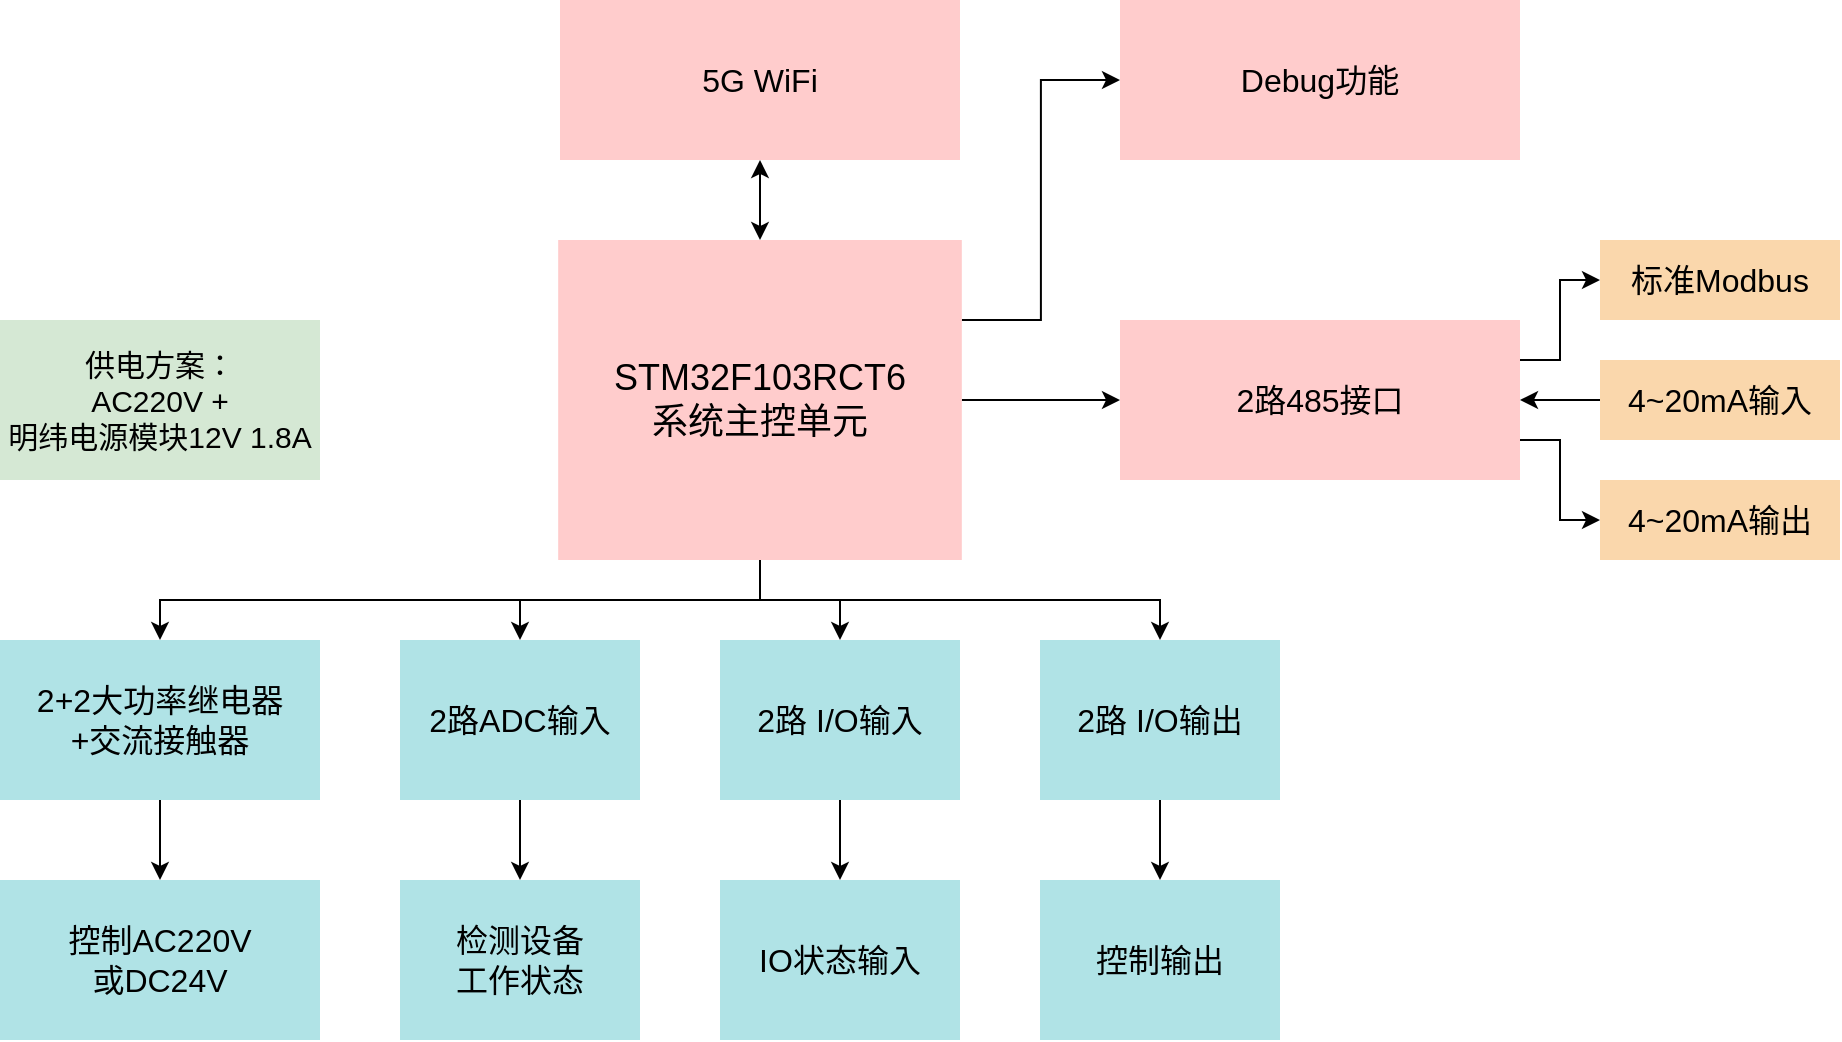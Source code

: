 <mxfile version="12.4.8" type="github">
  <diagram id="swLJGi5v2HPjv_KgUqqM" name="第 1 页">
    <mxGraphModel dx="491" dy="658" grid="1" gridSize="10" guides="1" tooltips="1" connect="1" arrows="1" fold="1" page="1" pageScale="1" pageWidth="1169" pageHeight="827" math="0" shadow="0">
      <root>
        <mxCell id="0"/>
        <mxCell id="1" parent="0"/>
        <mxCell id="p8CmxP3rmr4ddlv8Zw7t-11" value="" style="edgeStyle=orthogonalEdgeStyle;rounded=0;orthogonalLoop=1;jettySize=auto;html=1;fontSize=16;" edge="1" parent="1" source="vAtyXtitnbN9AJRjqvqJ-3" target="p8CmxP3rmr4ddlv8Zw7t-6">
          <mxGeometry relative="1" as="geometry"/>
        </mxCell>
        <mxCell id="p8CmxP3rmr4ddlv8Zw7t-15" style="edgeStyle=orthogonalEdgeStyle;rounded=0;orthogonalLoop=1;jettySize=auto;html=1;exitX=1;exitY=0.25;exitDx=0;exitDy=0;entryX=0;entryY=0.5;entryDx=0;entryDy=0;fontSize=16;" edge="1" parent="1" source="vAtyXtitnbN9AJRjqvqJ-3" target="p8CmxP3rmr4ddlv8Zw7t-10">
          <mxGeometry relative="1" as="geometry"/>
        </mxCell>
        <mxCell id="p8CmxP3rmr4ddlv8Zw7t-18" style="edgeStyle=orthogonalEdgeStyle;rounded=0;orthogonalLoop=1;jettySize=auto;html=1;exitX=0.5;exitY=1;exitDx=0;exitDy=0;fontSize=16;" edge="1" parent="1" source="vAtyXtitnbN9AJRjqvqJ-3" target="p8CmxP3rmr4ddlv8Zw7t-2">
          <mxGeometry relative="1" as="geometry"/>
        </mxCell>
        <mxCell id="p8CmxP3rmr4ddlv8Zw7t-19" style="edgeStyle=orthogonalEdgeStyle;rounded=0;orthogonalLoop=1;jettySize=auto;html=1;exitX=0.5;exitY=1;exitDx=0;exitDy=0;fontSize=16;" edge="1" parent="1" source="vAtyXtitnbN9AJRjqvqJ-3" target="p8CmxP3rmr4ddlv8Zw7t-3">
          <mxGeometry relative="1" as="geometry"/>
        </mxCell>
        <mxCell id="p8CmxP3rmr4ddlv8Zw7t-20" style="edgeStyle=orthogonalEdgeStyle;rounded=0;orthogonalLoop=1;jettySize=auto;html=1;exitX=0.5;exitY=1;exitDx=0;exitDy=0;entryX=0.5;entryY=0;entryDx=0;entryDy=0;fontSize=16;" edge="1" parent="1" source="vAtyXtitnbN9AJRjqvqJ-3" target="p8CmxP3rmr4ddlv8Zw7t-4">
          <mxGeometry relative="1" as="geometry"/>
        </mxCell>
        <mxCell id="p8CmxP3rmr4ddlv8Zw7t-21" style="edgeStyle=orthogonalEdgeStyle;rounded=0;orthogonalLoop=1;jettySize=auto;html=1;exitX=0.5;exitY=1;exitDx=0;exitDy=0;fontSize=16;" edge="1" parent="1" source="vAtyXtitnbN9AJRjqvqJ-3" target="p8CmxP3rmr4ddlv8Zw7t-5">
          <mxGeometry relative="1" as="geometry"/>
        </mxCell>
        <mxCell id="p8CmxP3rmr4ddlv8Zw7t-25" style="edgeStyle=orthogonalEdgeStyle;rounded=0;orthogonalLoop=1;jettySize=auto;html=1;exitX=0.5;exitY=0;exitDx=0;exitDy=0;entryX=0.5;entryY=1;entryDx=0;entryDy=0;fontSize=16;startArrow=classic;startFill=1;" edge="1" parent="1" source="vAtyXtitnbN9AJRjqvqJ-3" target="cJSxulE8HZwPKAKGqiw1-1">
          <mxGeometry relative="1" as="geometry"/>
        </mxCell>
        <mxCell id="vAtyXtitnbN9AJRjqvqJ-3" value="&lt;font style=&quot;font-size: 18px&quot;&gt;STM32F103RCT6&lt;br&gt;系统主控单元&lt;/font&gt;" style="rounded=0;whiteSpace=wrap;html=1;shadow=0;fillColor=#ffcccc;strokeColor=none;" parent="1" vertex="1">
          <mxGeometry x="1599.09" y="280" width="201.82" height="160" as="geometry"/>
        </mxCell>
        <mxCell id="cJSxulE8HZwPKAKGqiw1-1" value="5G WiFi" style="rounded=0;whiteSpace=wrap;html=1;shadow=0;fillColor=#ffcccc;strokeColor=none;fontSize=16;" parent="1" vertex="1">
          <mxGeometry x="1600.0" y="160" width="200" height="80" as="geometry"/>
        </mxCell>
        <mxCell id="p8CmxP3rmr4ddlv8Zw7t-1" value="供电方案：&lt;br style=&quot;font-size: 15px&quot;&gt;AC220V + &lt;br&gt;明纬电源模块12V 1.8A" style="rounded=0;whiteSpace=wrap;html=1;shadow=0;fillColor=#d5e8d4;strokeColor=none;fontSize=15;" vertex="1" parent="1">
          <mxGeometry x="1320" y="320" width="160" height="80" as="geometry"/>
        </mxCell>
        <mxCell id="p8CmxP3rmr4ddlv8Zw7t-28" style="edgeStyle=orthogonalEdgeStyle;rounded=0;orthogonalLoop=1;jettySize=auto;html=1;exitX=0.5;exitY=1;exitDx=0;exitDy=0;entryX=0.5;entryY=0;entryDx=0;entryDy=0;startArrow=none;startFill=0;endArrow=classic;endFill=1;fontSize=16;" edge="1" parent="1" source="p8CmxP3rmr4ddlv8Zw7t-2" target="p8CmxP3rmr4ddlv8Zw7t-27">
          <mxGeometry relative="1" as="geometry"/>
        </mxCell>
        <mxCell id="p8CmxP3rmr4ddlv8Zw7t-2" value="2+2大功率继电器&lt;br&gt;+交流接触器" style="rounded=0;whiteSpace=wrap;html=1;shadow=0;fillColor=#b0e3e6;strokeColor=none;fontSize=16;" vertex="1" parent="1">
          <mxGeometry x="1320" y="480" width="160" height="80" as="geometry"/>
        </mxCell>
        <mxCell id="p8CmxP3rmr4ddlv8Zw7t-31" style="edgeStyle=orthogonalEdgeStyle;rounded=0;orthogonalLoop=1;jettySize=auto;html=1;exitX=0.5;exitY=1;exitDx=0;exitDy=0;entryX=0.5;entryY=0;entryDx=0;entryDy=0;startArrow=none;startFill=0;endArrow=classic;endFill=1;fontSize=16;" edge="1" parent="1" source="p8CmxP3rmr4ddlv8Zw7t-3" target="p8CmxP3rmr4ddlv8Zw7t-30">
          <mxGeometry relative="1" as="geometry"/>
        </mxCell>
        <mxCell id="p8CmxP3rmr4ddlv8Zw7t-3" value="2路ADC输入" style="rounded=0;whiteSpace=wrap;html=1;shadow=0;fillColor=#b0e3e6;strokeColor=none;fontSize=16;" vertex="1" parent="1">
          <mxGeometry x="1520" y="480" width="120" height="80" as="geometry"/>
        </mxCell>
        <mxCell id="p8CmxP3rmr4ddlv8Zw7t-34" value="" style="edgeStyle=orthogonalEdgeStyle;rounded=0;orthogonalLoop=1;jettySize=auto;html=1;startArrow=none;startFill=0;endArrow=classic;endFill=1;fontSize=16;" edge="1" parent="1" source="p8CmxP3rmr4ddlv8Zw7t-4" target="p8CmxP3rmr4ddlv8Zw7t-32">
          <mxGeometry relative="1" as="geometry"/>
        </mxCell>
        <mxCell id="p8CmxP3rmr4ddlv8Zw7t-4" value="2路 I/O输入" style="rounded=0;whiteSpace=wrap;html=1;shadow=0;fillColor=#b0e3e6;strokeColor=none;fontSize=16;" vertex="1" parent="1">
          <mxGeometry x="1680" y="480" width="120" height="80" as="geometry"/>
        </mxCell>
        <mxCell id="p8CmxP3rmr4ddlv8Zw7t-35" value="" style="edgeStyle=orthogonalEdgeStyle;rounded=0;orthogonalLoop=1;jettySize=auto;html=1;startArrow=none;startFill=0;endArrow=classic;endFill=1;fontSize=16;" edge="1" parent="1" source="p8CmxP3rmr4ddlv8Zw7t-5" target="p8CmxP3rmr4ddlv8Zw7t-33">
          <mxGeometry relative="1" as="geometry"/>
        </mxCell>
        <mxCell id="p8CmxP3rmr4ddlv8Zw7t-5" value="2路 I/O输出" style="rounded=0;whiteSpace=wrap;html=1;shadow=0;fillColor=#b0e3e6;strokeColor=none;fontSize=16;" vertex="1" parent="1">
          <mxGeometry x="1840" y="480" width="120" height="80" as="geometry"/>
        </mxCell>
        <mxCell id="p8CmxP3rmr4ddlv8Zw7t-12" style="edgeStyle=orthogonalEdgeStyle;rounded=0;orthogonalLoop=1;jettySize=auto;html=1;exitX=1;exitY=0.25;exitDx=0;exitDy=0;entryX=0;entryY=0.5;entryDx=0;entryDy=0;fontSize=16;" edge="1" parent="1" source="p8CmxP3rmr4ddlv8Zw7t-6" target="p8CmxP3rmr4ddlv8Zw7t-8">
          <mxGeometry relative="1" as="geometry"/>
        </mxCell>
        <mxCell id="p8CmxP3rmr4ddlv8Zw7t-13" style="edgeStyle=orthogonalEdgeStyle;rounded=0;orthogonalLoop=1;jettySize=auto;html=1;fontSize=16;startArrow=classic;startFill=1;endArrow=none;endFill=0;" edge="1" parent="1" source="p8CmxP3rmr4ddlv8Zw7t-6" target="p8CmxP3rmr4ddlv8Zw7t-7">
          <mxGeometry relative="1" as="geometry"/>
        </mxCell>
        <mxCell id="p8CmxP3rmr4ddlv8Zw7t-14" style="edgeStyle=orthogonalEdgeStyle;rounded=0;orthogonalLoop=1;jettySize=auto;html=1;exitX=1;exitY=0.75;exitDx=0;exitDy=0;fontSize=16;" edge="1" parent="1" source="p8CmxP3rmr4ddlv8Zw7t-6" target="p8CmxP3rmr4ddlv8Zw7t-9">
          <mxGeometry relative="1" as="geometry"/>
        </mxCell>
        <mxCell id="p8CmxP3rmr4ddlv8Zw7t-6" value="2路485接口" style="rounded=0;whiteSpace=wrap;html=1;shadow=0;fillColor=#ffcccc;strokeColor=none;fontSize=16;" vertex="1" parent="1">
          <mxGeometry x="1880" y="320" width="200" height="80" as="geometry"/>
        </mxCell>
        <mxCell id="p8CmxP3rmr4ddlv8Zw7t-7" value="4~20mA输入" style="rounded=0;whiteSpace=wrap;html=1;shadow=0;fillColor=#fad7ac;strokeColor=none;fontSize=16;" vertex="1" parent="1">
          <mxGeometry x="2120" y="340" width="120" height="40" as="geometry"/>
        </mxCell>
        <mxCell id="p8CmxP3rmr4ddlv8Zw7t-8" value="标准Modbus" style="rounded=0;whiteSpace=wrap;html=1;shadow=0;fillColor=#fad7ac;strokeColor=none;fontSize=16;" vertex="1" parent="1">
          <mxGeometry x="2120" y="280" width="120" height="40" as="geometry"/>
        </mxCell>
        <mxCell id="p8CmxP3rmr4ddlv8Zw7t-9" value="4~20mA输出&lt;br&gt;" style="rounded=0;whiteSpace=wrap;html=1;shadow=0;fillColor=#fad7ac;strokeColor=none;fontSize=16;" vertex="1" parent="1">
          <mxGeometry x="2120" y="400" width="120" height="40" as="geometry"/>
        </mxCell>
        <mxCell id="p8CmxP3rmr4ddlv8Zw7t-10" value="Debug功能&lt;br&gt;" style="rounded=0;whiteSpace=wrap;html=1;shadow=0;fillColor=#ffcccc;strokeColor=none;fontSize=16;" vertex="1" parent="1">
          <mxGeometry x="1880" y="160" width="200" height="80" as="geometry"/>
        </mxCell>
        <mxCell id="p8CmxP3rmr4ddlv8Zw7t-27" value="控制AC220V&lt;br&gt;或DC24V" style="rounded=0;whiteSpace=wrap;html=1;shadow=0;fillColor=#b0e3e6;strokeColor=none;fontSize=16;" vertex="1" parent="1">
          <mxGeometry x="1320" y="600" width="160" height="80" as="geometry"/>
        </mxCell>
        <mxCell id="p8CmxP3rmr4ddlv8Zw7t-30" value="检测设备&lt;br&gt;工作状态" style="rounded=0;whiteSpace=wrap;html=1;shadow=0;fillColor=#b0e3e6;strokeColor=none;fontSize=16;" vertex="1" parent="1">
          <mxGeometry x="1520" y="600" width="120" height="80" as="geometry"/>
        </mxCell>
        <mxCell id="p8CmxP3rmr4ddlv8Zw7t-32" value="IO状态输入" style="rounded=0;whiteSpace=wrap;html=1;shadow=0;fillColor=#b0e3e6;strokeColor=none;fontSize=16;" vertex="1" parent="1">
          <mxGeometry x="1680" y="600" width="120" height="80" as="geometry"/>
        </mxCell>
        <mxCell id="p8CmxP3rmr4ddlv8Zw7t-33" value="控制输出" style="rounded=0;whiteSpace=wrap;html=1;shadow=0;fillColor=#b0e3e6;strokeColor=none;fontSize=16;" vertex="1" parent="1">
          <mxGeometry x="1840" y="600" width="120" height="80" as="geometry"/>
        </mxCell>
      </root>
    </mxGraphModel>
  </diagram>
</mxfile>
